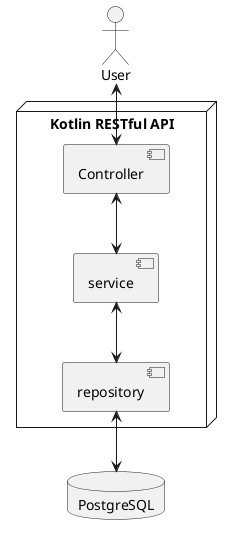 @startuml

actor "User" as user
node "Kotlin RESTful API" {
    component "Controller" as controller
    component "service" as service
    component "repository" as repository
}

database "PostgreSQL" as database

user <--> controller
controller <--> service
service <--> repository
repository <--> database

@enduml